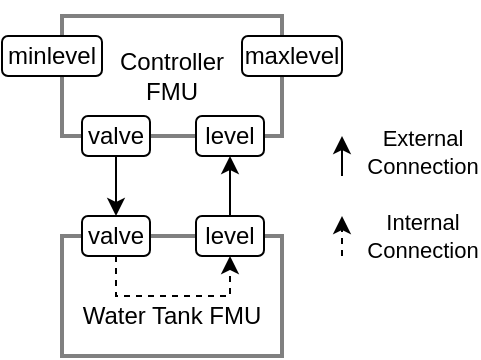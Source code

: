 <mxfile version="13.0.3" type="device"><diagram id="0c69c088-6f97-f847-f1af-1b5f0337a3e3" name="Page-1"><mxGraphModel dx="442" dy="316" grid="1" gridSize="10" guides="1" tooltips="1" connect="1" arrows="1" fold="1" page="1" pageScale="1" pageWidth="827" pageHeight="1169" background="#ffffff" math="0" shadow="0"><root><mxCell id="0"/><mxCell id="1" parent="0"/><mxCell id="2" value="Controller &lt;br&gt;FMU" style="rounded=0;whiteSpace=wrap;html=1;fillColor=none;fontFamily=Helvetica;fontSize=12;strokeColor=#808080;strokeWidth=2;" parent="1" vertex="1"><mxGeometry x="190" y="80" width="110" height="60" as="geometry"/></mxCell><mxCell id="7" value="Water Tank FMU" style="rounded=0;whiteSpace=wrap;html=1;fillColor=none;fontFamily=Helvetica;fontSize=12;strokeColor=#808080;strokeWidth=2;spacingTop=19;" parent="1" vertex="1"><mxGeometry x="190" y="190" width="110" height="60" as="geometry"/></mxCell><mxCell id="11" value="valve" style="rounded=1;whiteSpace=wrap;html=1;strokeColor=#000000;strokeWidth=1;fillColor=#ffffff;fontFamily=Helvetica;fontSize=12;" parent="1" vertex="1"><mxGeometry x="200" y="130" width="34" height="20" as="geometry"/></mxCell><mxCell id="AanBKJSR5tZ15MQKzmt9-22" style="edgeStyle=orthogonalEdgeStyle;rounded=0;orthogonalLoop=1;jettySize=auto;html=1;exitX=0.5;exitY=1;exitDx=0;exitDy=0;entryX=0.5;entryY=1;entryDx=0;entryDy=0;dashed=1;" parent="1" source="15" target="17" edge="1"><mxGeometry relative="1" as="geometry"><Array as="points"><mxPoint x="217" y="220"/><mxPoint x="274" y="220"/></Array></mxGeometry></mxCell><mxCell id="15" value="valve" style="rounded=1;whiteSpace=wrap;html=1;strokeColor=#000000;strokeWidth=1;fillColor=#ffffff;fontFamily=Helvetica;fontSize=12;" parent="1" vertex="1"><mxGeometry x="200" y="180" width="34" height="20" as="geometry"/></mxCell><mxCell id="16" value="" style="endArrow=classic;html=1;fontFamily=Helvetica;fontSize=12;align=center;exitX=0.5;exitY=1;entryX=0.5;entryY=0;" parent="1" source="11" target="15" edge="1"><mxGeometry width="50" height="50" relative="1" as="geometry"><mxPoint x="430" y="210" as="sourcePoint"/><mxPoint x="480" y="160" as="targetPoint"/></mxGeometry></mxCell><mxCell id="17" value="level&lt;br&gt;" style="rounded=1;whiteSpace=wrap;html=1;strokeColor=#000000;strokeWidth=1;fillColor=#ffffff;fontFamily=Helvetica;fontSize=12;" parent="1" vertex="1"><mxGeometry x="257" y="180" width="34" height="20" as="geometry"/></mxCell><mxCell id="18" style="edgeStyle=orthogonalEdgeStyle;curved=1;html=1;exitX=0.5;exitY=1;endArrow=classicThin;endFill=1;jettySize=auto;orthogonalLoop=1;fontFamily=Helvetica;fontSize=12;align=center;" parent="1" source="15" target="15" edge="1"><mxGeometry relative="1" as="geometry"/></mxCell><mxCell id="19" value="level&lt;br&gt;" style="rounded=1;whiteSpace=wrap;html=1;strokeColor=#000000;strokeWidth=1;fillColor=#ffffff;fontFamily=Helvetica;fontSize=12;" parent="1" vertex="1"><mxGeometry x="257" y="130" width="34" height="20" as="geometry"/></mxCell><mxCell id="20" value="" style="endArrow=classic;html=1;fontFamily=Helvetica;fontSize=12;align=center;exitX=0.5;exitY=0;entryX=0.5;entryY=1;" parent="1" source="17" target="19" edge="1"><mxGeometry width="50" height="50" relative="1" as="geometry"><mxPoint x="330" y="210" as="sourcePoint"/><mxPoint x="380" y="160" as="targetPoint"/></mxGeometry></mxCell><mxCell id="22" style="edgeStyle=orthogonalEdgeStyle;curved=1;html=1;exitX=0.25;exitY=0;entryX=0.25;entryY=0;endArrow=classicThin;endFill=1;jettySize=auto;orthogonalLoop=1;fontFamily=Helvetica;fontSize=12;align=center;" parent="1" source="2" target="2" edge="1"><mxGeometry relative="1" as="geometry"/></mxCell><mxCell id="AanBKJSR5tZ15MQKzmt9-23" value="" style="endArrow=classic;html=1;fontFamily=Helvetica;fontSize=12;align=center;entryX=0.5;entryY=1;" parent="1" edge="1"><mxGeometry width="50" height="50" relative="1" as="geometry"><mxPoint x="330" y="160" as="sourcePoint"/><mxPoint x="330" y="140" as="targetPoint"/></mxGeometry></mxCell><mxCell id="AanBKJSR5tZ15MQKzmt9-24" value="External &lt;br&gt;Connection" style="edgeLabel;html=1;align=center;verticalAlign=middle;resizable=0;points=[];" parent="AanBKJSR5tZ15MQKzmt9-23" vertex="1" connectable="0"><mxGeometry x="0.68" y="1" relative="1" as="geometry"><mxPoint x="41" y="5.2" as="offset"/></mxGeometry></mxCell><mxCell id="AanBKJSR5tZ15MQKzmt9-25" style="rounded=0;orthogonalLoop=1;jettySize=auto;html=1;entryX=0.5;entryY=1;entryDx=0;entryDy=0;dashed=1;" parent="1" edge="1"><mxGeometry relative="1" as="geometry"><mxPoint x="330" y="200" as="sourcePoint"/><mxPoint x="330" y="180" as="targetPoint"/></mxGeometry></mxCell><mxCell id="AanBKJSR5tZ15MQKzmt9-28" value="Internal &lt;br&gt;Connection" style="edgeLabel;html=1;align=center;verticalAlign=middle;resizable=0;points=[];" parent="AanBKJSR5tZ15MQKzmt9-25" vertex="1" connectable="0"><mxGeometry x="-0.04" y="-2" relative="1" as="geometry"><mxPoint x="38" y="-0.4" as="offset"/></mxGeometry></mxCell><mxCell id="cbPKNWWzIw4XgIPbpTdW-22" value="maxlevel" style="rounded=1;whiteSpace=wrap;html=1;strokeColor=#000000;strokeWidth=1;fillColor=#ffffff;fontFamily=Helvetica;fontSize=12;" vertex="1" parent="1"><mxGeometry x="280" y="90" width="50" height="20" as="geometry"/></mxCell><mxCell id="cbPKNWWzIw4XgIPbpTdW-23" value="minlevel" style="rounded=1;whiteSpace=wrap;html=1;strokeColor=#000000;strokeWidth=1;fillColor=#ffffff;fontFamily=Helvetica;fontSize=12;" vertex="1" parent="1"><mxGeometry x="160" y="90" width="50" height="20" as="geometry"/></mxCell></root></mxGraphModel></diagram></mxfile>